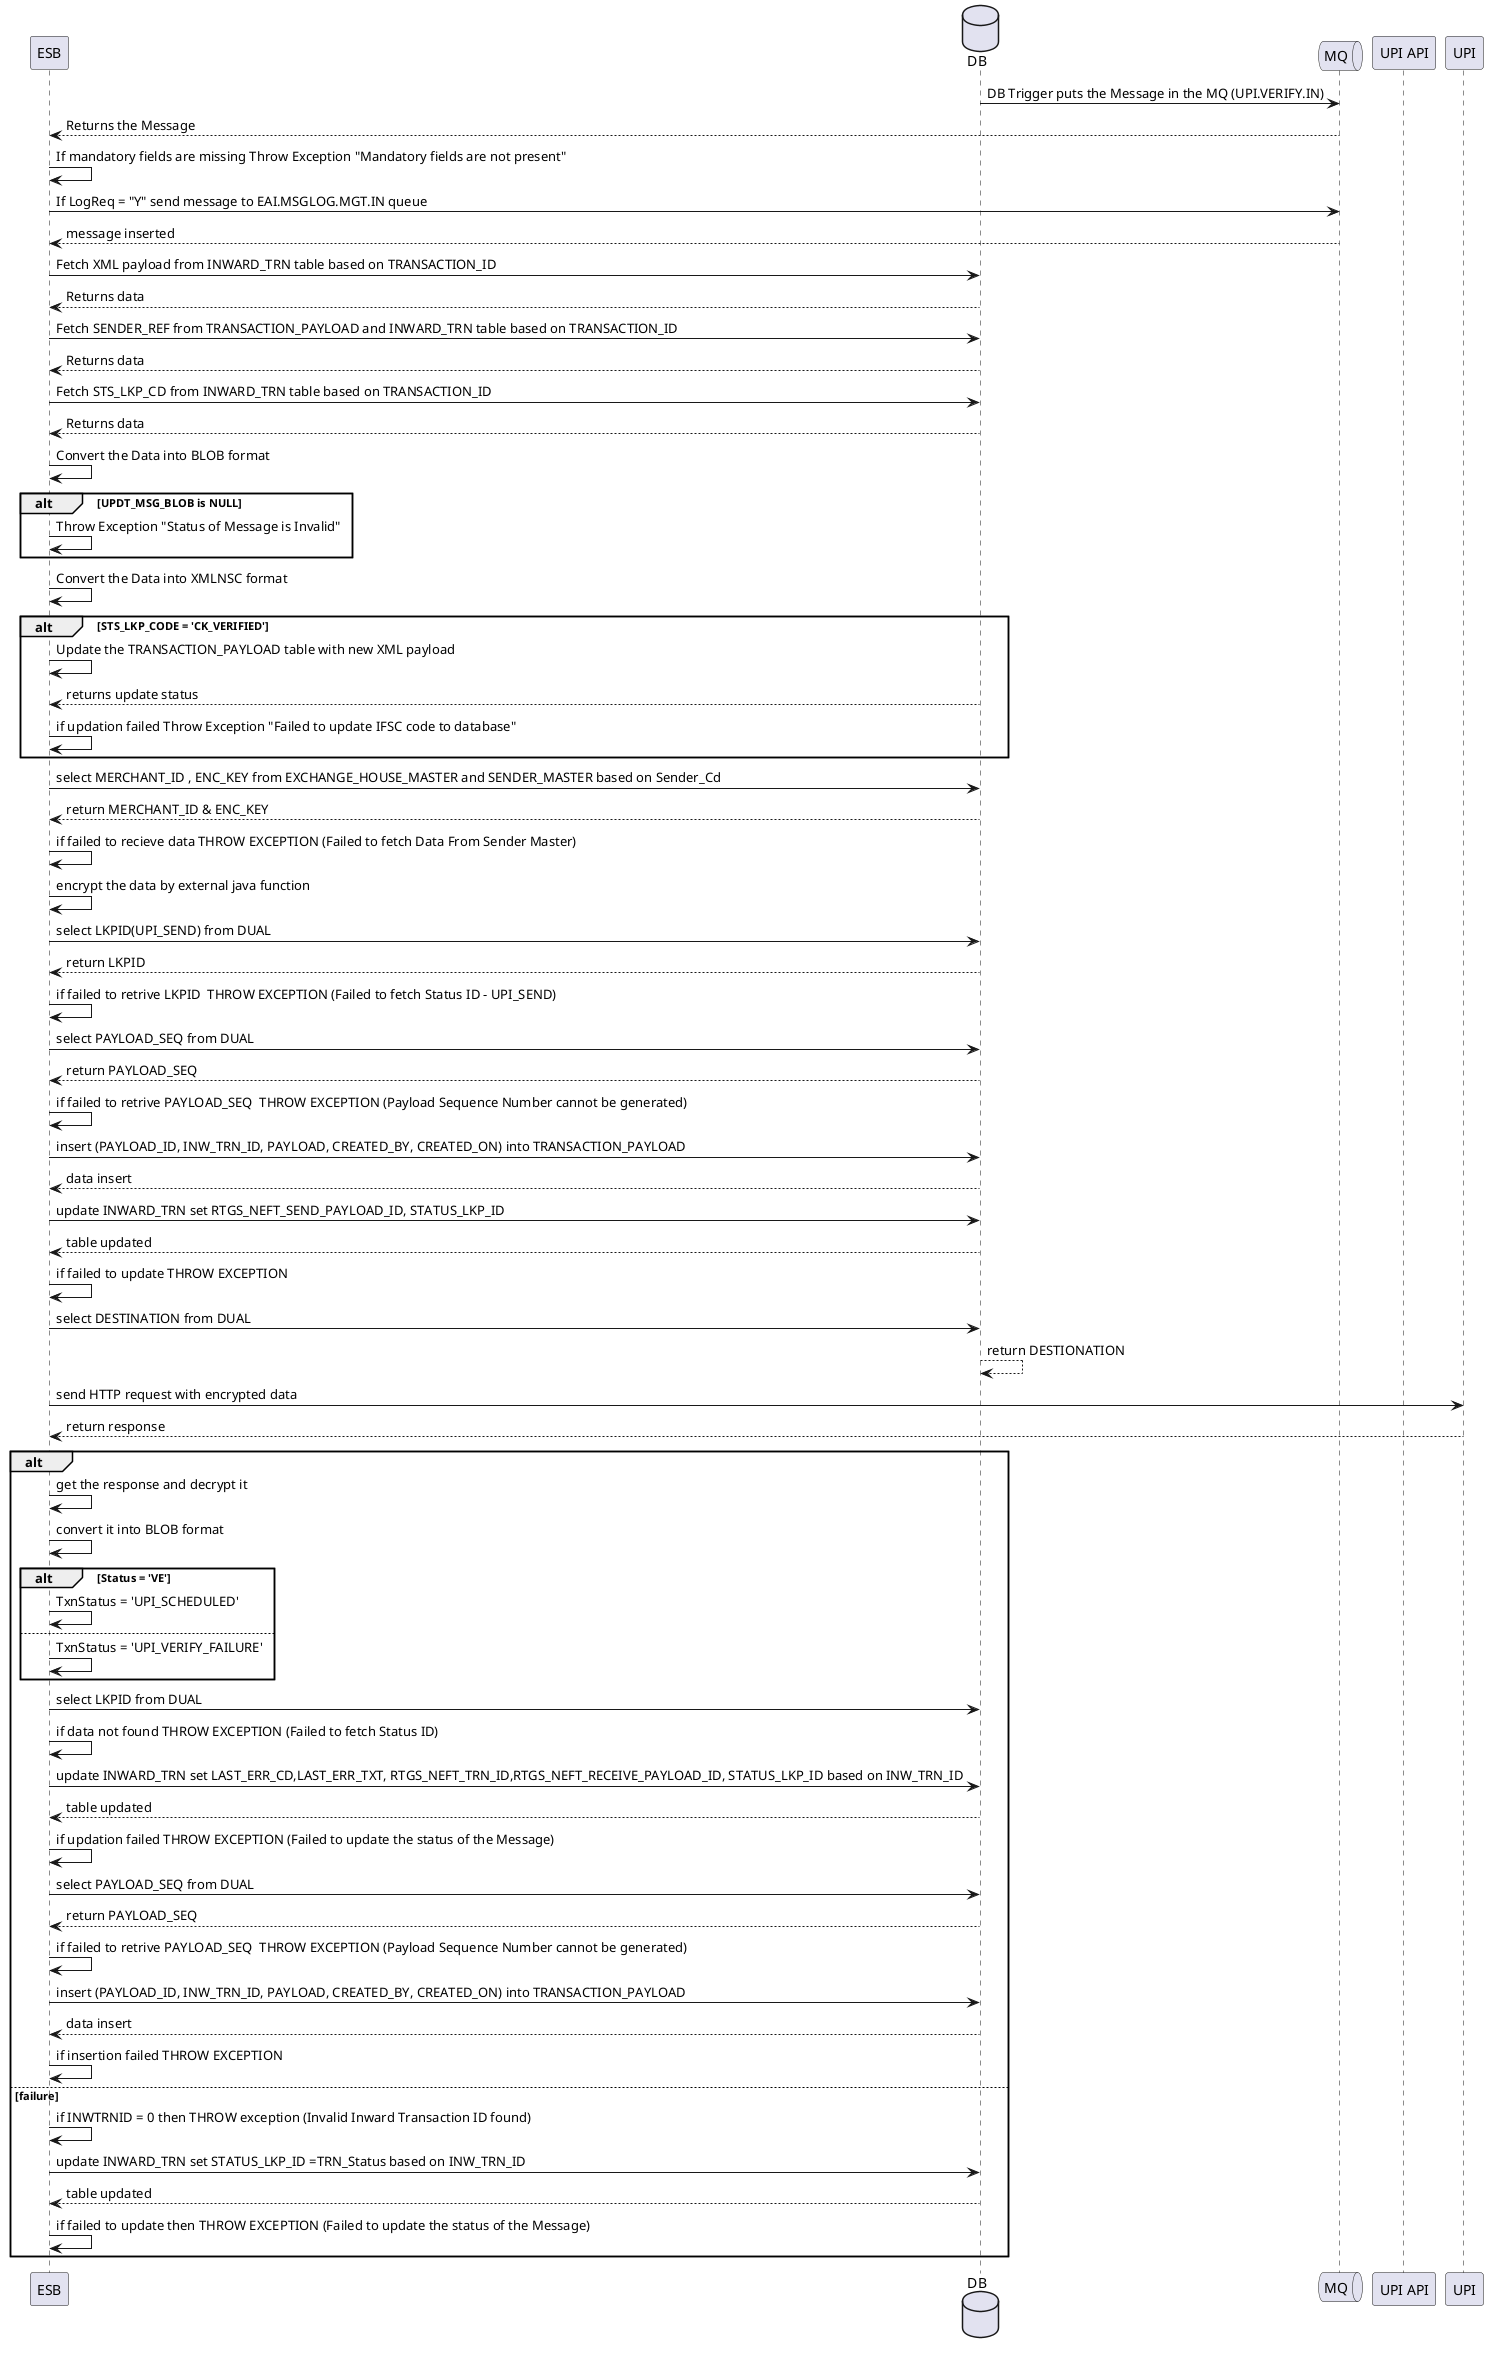 @startuml UPI VERIFY

participant ESB
Database "DB" as DB
Queue "MQ" as MQ
participant "UPI API" as API

DB -> MQ : DB Trigger puts the Message in the MQ (UPI.VERIFY.IN)
MQ --> ESB : Returns the Message

ESB -> ESB : If mandatory fields are missing Throw Exception "Mandatory fields are not present"

ESB -> MQ: If LogReq = "Y" send message to EAI.MSGLOG.MGT.IN queue
MQ --> ESB: message inserted

ESB -> DB : Fetch XML payload from INWARD_TRN table based on TRANSACTION_ID
DB --> ESB : Returns data

ESB -> DB : Fetch SENDER_REF from TRANSACTION_PAYLOAD and INWARD_TRN table based on TRANSACTION_ID
DB --> ESB : Returns data

ESB -> DB : Fetch STS_LKP_CD from INWARD_TRN table based on TRANSACTION_ID
DB --> ESB : Returns data

ESB -> ESB : Convert the Data into BLOB format

alt UPDT_MSG_BLOB is NULL
    ESB -> ESB : Throw Exception "Status of Message is Invalid"
end

ESB -> ESB : Convert the Data into XMLNSC format

alt STS_LKP_CODE = 'CK_VERIFIED'
    ESB -> ESB : Update the TRANSACTION_PAYLOAD table with new XML payload
    DB --> ESB : returns update status
    ESB -> ESB : if updation failed Throw Exception "Failed to update IFSC code to database"
end
'2 subflows'

ESB -> DB : select MERCHANT_ID , ENC_KEY from EXCHANGE_HOUSE_MASTER and SENDER_MASTER based on Sender_Cd
DB --> ESB : return MERCHANT_ID & ENC_KEY
ESB -> ESB : if failed to recieve data THROW EXCEPTION (Failed to fetch Data From Sender Master)

ESB -> ESB : encrypt the data by external java function 

ESB -> DB : select LKPID(UPI_SEND) from DUAL 
DB --> ESB : return LKPID

ESB -> ESB: if failed to retrive LKPID  THROW EXCEPTION (Failed to fetch Status ID - UPI_SEND)

ESB -> DB : select PAYLOAD_SEQ from DUAL
DB --> ESB : return PAYLOAD_SEQ
ESB -> ESB: if failed to retrive PAYLOAD_SEQ  THROW EXCEPTION (Payload Sequence Number cannot be generated)

ESB -> DB : insert (PAYLOAD_ID, INW_TRN_ID, PAYLOAD, CREATED_BY, CREATED_ON) into TRANSACTION_PAYLOAD
DB -->ESB : data insert

ESB -> DB : update INWARD_TRN set RTGS_NEFT_SEND_PAYLOAD_ID, STATUS_LKP_ID 
DB -->ESB : table updated
ESB -> ESB: if failed to update THROW EXCEPTION 

ESB -> DB : select DESTINATION from DUAL
DB --> DB : return DESTIONATION

ESB -> UPI : send HTTP request with encrypted data
UPI --> ESB : return response

alt 
    ESB -> ESB : get the response and decrypt it
    ESB -> ESB : convert it into BLOB format
    alt Status = 'VE'
        ESB -> ESB : TxnStatus = 'UPI_SCHEDULED'
    else 
        ESB -> ESB :  TxnStatus = 'UPI_VERIFY_FAILURE'
    end
    
    ESB -> DB : select LKPID from DUAL 
    ESB -> ESB : if data not found THROW EXCEPTION (Failed to fetch Status ID)

    ESB -> DB : update INWARD_TRN set LAST_ERR_CD,LAST_ERR_TXT, RTGS_NEFT_TRN_ID,RTGS_NEFT_RECEIVE_PAYLOAD_ID, STATUS_LKP_ID based on INW_TRN_ID
    DB --> ESB: table updated    
    ESB -> ESB : if updation failed THROW EXCEPTION (Failed to update the status of the Message) 

    ESB -> DB : select PAYLOAD_SEQ from DUAL
    DB --> ESB : return PAYLOAD_SEQ
    ESB -> ESB: if failed to retrive PAYLOAD_SEQ  THROW EXCEPTION (Payload Sequence Number cannot be generated)

    ESB -> DB : insert (PAYLOAD_ID, INW_TRN_ID, PAYLOAD, CREATED_BY, CREATED_ON) into TRANSACTION_PAYLOAD
    DB -->ESB : data insert

    ESB -> ESB : if insertion failed THROW EXCEPTION 

else failure
    ESB -> ESB : if INWTRNID = 0 then THROW exception (Invalid Inward Transaction ID found)
    ESB -> DB : update INWARD_TRN set STATUS_LKP_ID =TRN_Status based on INW_TRN_ID
    DB --> ESB : table updated
    ESB -> ESB : if failed to update then THROW EXCEPTION (Failed to update the status of the Message)
end

@enduml
